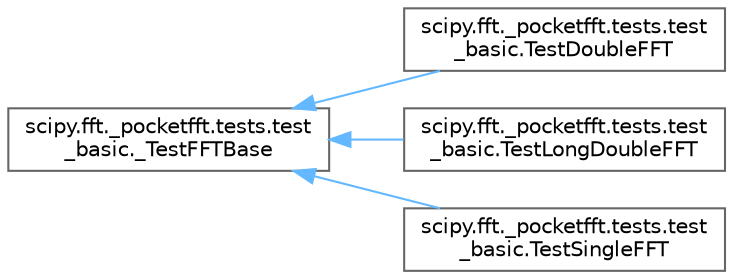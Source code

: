 digraph "Graphical Class Hierarchy"
{
 // LATEX_PDF_SIZE
  bgcolor="transparent";
  edge [fontname=Helvetica,fontsize=10,labelfontname=Helvetica,labelfontsize=10];
  node [fontname=Helvetica,fontsize=10,shape=box,height=0.2,width=0.4];
  rankdir="LR";
  Node0 [id="Node000000",label="scipy.fft._pocketfft.tests.test\l_basic._TestFFTBase",height=0.2,width=0.4,color="grey40", fillcolor="white", style="filled",URL="$d0/d86/classscipy_1_1fft_1_1__pocketfft_1_1tests_1_1test__basic_1_1__TestFFTBase.html",tooltip=" "];
  Node0 -> Node1 [id="edge5024_Node000000_Node000001",dir="back",color="steelblue1",style="solid",tooltip=" "];
  Node1 [id="Node000001",label="scipy.fft._pocketfft.tests.test\l_basic.TestDoubleFFT",height=0.2,width=0.4,color="grey40", fillcolor="white", style="filled",URL="$d7/d05/classscipy_1_1fft_1_1__pocketfft_1_1tests_1_1test__basic_1_1TestDoubleFFT.html",tooltip=" "];
  Node0 -> Node2 [id="edge5025_Node000000_Node000002",dir="back",color="steelblue1",style="solid",tooltip=" "];
  Node2 [id="Node000002",label="scipy.fft._pocketfft.tests.test\l_basic.TestLongDoubleFFT",height=0.2,width=0.4,color="grey40", fillcolor="white", style="filled",URL="$d8/d80/classscipy_1_1fft_1_1__pocketfft_1_1tests_1_1test__basic_1_1TestLongDoubleFFT.html",tooltip=" "];
  Node0 -> Node3 [id="edge5026_Node000000_Node000003",dir="back",color="steelblue1",style="solid",tooltip=" "];
  Node3 [id="Node000003",label="scipy.fft._pocketfft.tests.test\l_basic.TestSingleFFT",height=0.2,width=0.4,color="grey40", fillcolor="white", style="filled",URL="$d9/d53/classscipy_1_1fft_1_1__pocketfft_1_1tests_1_1test__basic_1_1TestSingleFFT.html",tooltip=" "];
}
